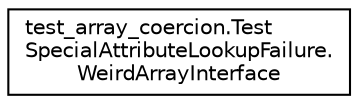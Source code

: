 digraph "Graphical Class Hierarchy"
{
 // LATEX_PDF_SIZE
  edge [fontname="Helvetica",fontsize="10",labelfontname="Helvetica",labelfontsize="10"];
  node [fontname="Helvetica",fontsize="10",shape=record];
  rankdir="LR";
  Node0 [label="test_array_coercion.Test\lSpecialAttributeLookupFailure.\lWeirdArrayInterface",height=0.2,width=0.4,color="black", fillcolor="white", style="filled",URL="$classtest__array__coercion_1_1TestSpecialAttributeLookupFailure_1_1WeirdArrayInterface.html",tooltip=" "];
}
